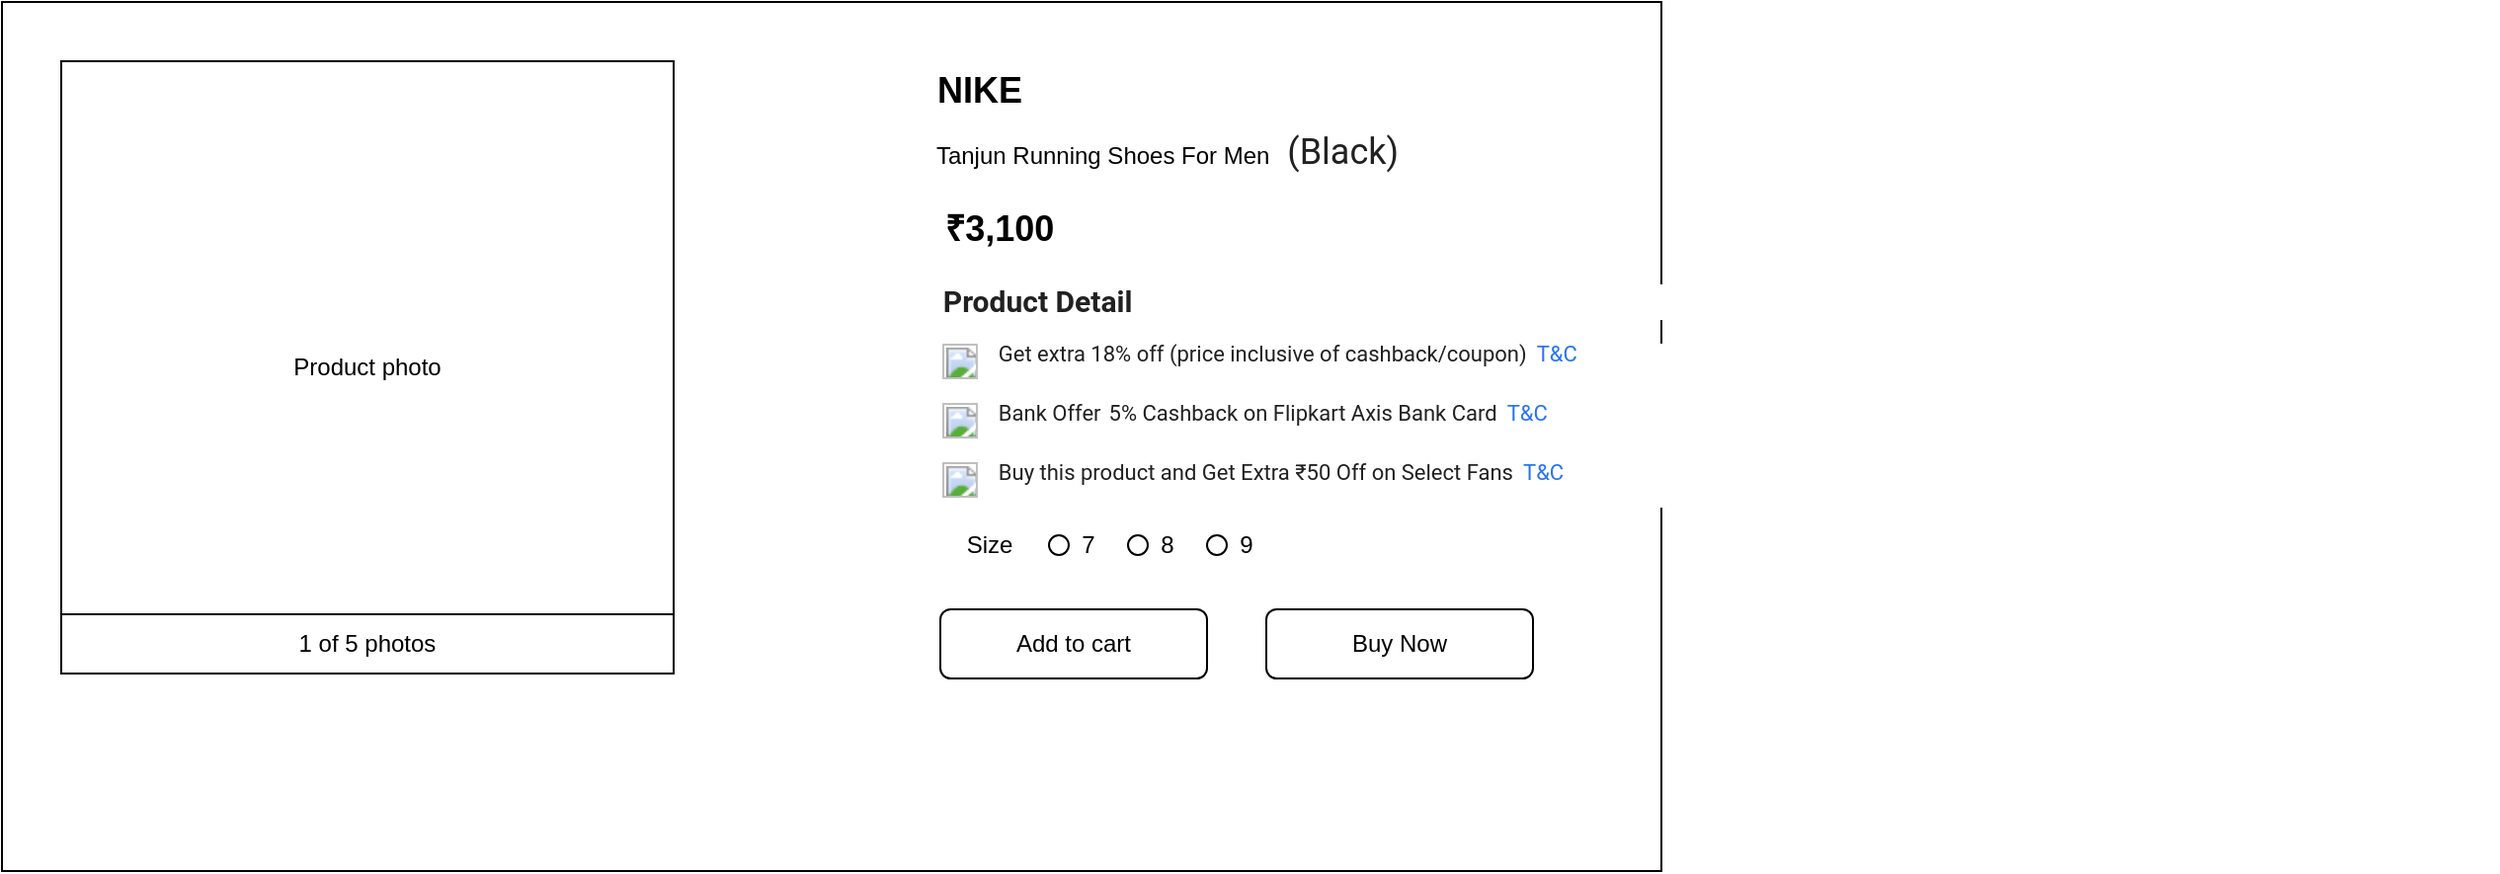 <mxfile version="21.1.8" type="device">
  <diagram name="Page-1" id="HzrodzadPf_l3Fldr79g">
    <mxGraphModel dx="880" dy="452" grid="1" gridSize="10" guides="1" tooltips="1" connect="1" arrows="1" fold="1" page="1" pageScale="1" pageWidth="850" pageHeight="1100" math="0" shadow="0">
      <root>
        <mxCell id="0" />
        <mxCell id="1" parent="0" />
        <mxCell id="a0AgB7d9Z4Yhae3kFxeg-1" value="" style="rounded=0;whiteSpace=wrap;html=1;" vertex="1" parent="1">
          <mxGeometry y="30" width="840" height="440" as="geometry" />
        </mxCell>
        <mxCell id="a0AgB7d9Z4Yhae3kFxeg-2" value="Product photo" style="whiteSpace=wrap;html=1;aspect=fixed;" vertex="1" parent="1">
          <mxGeometry x="30" y="60" width="310" height="310" as="geometry" />
        </mxCell>
        <mxCell id="a0AgB7d9Z4Yhae3kFxeg-3" value="1 of 5 photos" style="rounded=0;whiteSpace=wrap;html=1;" vertex="1" parent="1">
          <mxGeometry x="30" y="340" width="310" height="30" as="geometry" />
        </mxCell>
        <mxCell id="a0AgB7d9Z4Yhae3kFxeg-4" value="" style="shape=image;html=1;verticalAlign=top;verticalLabelPosition=bottom;labelBackgroundColor=#ffffff;imageAspect=0;aspect=fixed;image=https://cdn1.iconfinder.com/data/icons/material-core/12/chevron-right-128.png" vertex="1" parent="1">
          <mxGeometry x="226" y="345" width="20" height="20" as="geometry" />
        </mxCell>
        <mxCell id="a0AgB7d9Z4Yhae3kFxeg-5" value="" style="shape=image;html=1;verticalAlign=top;verticalLabelPosition=bottom;labelBackgroundColor=#ffffff;imageAspect=0;aspect=fixed;image=https://cdn1.iconfinder.com/data/icons/material-core/12/chevron-left-128.png" vertex="1" parent="1">
          <mxGeometry x="120" y="345" width="20" height="20" as="geometry" />
        </mxCell>
        <mxCell id="a0AgB7d9Z4Yhae3kFxeg-6" value="&lt;b&gt;&lt;font style=&quot;font-size: 18px;&quot;&gt;NIKE&lt;/font&gt;&lt;/b&gt;" style="text;html=1;strokeColor=none;fillColor=none;align=center;verticalAlign=middle;whiteSpace=wrap;rounded=0;" vertex="1" parent="1">
          <mxGeometry x="450" y="60" width="90" height="30" as="geometry" />
        </mxCell>
        <mxCell id="a0AgB7d9Z4Yhae3kFxeg-7" value="Tanjun Running Shoes For Men&lt;span style=&quot;color: rgb(33, 33, 33); font-family: Roboto, Arial, sans-serif; font-size: 18px; text-align: start; background-color: rgb(255, 255, 255);&quot;&gt;&amp;nbsp;&amp;nbsp;(Black)&lt;/span&gt;" style="text;html=1;strokeColor=none;fillColor=none;align=center;verticalAlign=middle;whiteSpace=wrap;rounded=0;" vertex="1" parent="1">
          <mxGeometry x="470" y="90" width="240" height="30" as="geometry" />
        </mxCell>
        <mxCell id="a0AgB7d9Z4Yhae3kFxeg-8" value="&lt;b&gt;&lt;font style=&quot;font-size: 18px;&quot;&gt;₹3,100&lt;/font&gt;&lt;/b&gt;" style="text;html=1;strokeColor=none;fillColor=none;align=center;verticalAlign=middle;whiteSpace=wrap;rounded=0;" vertex="1" parent="1">
          <mxGeometry x="470" y="130" width="70" height="30" as="geometry" />
        </mxCell>
        <mxCell id="a0AgB7d9Z4Yhae3kFxeg-11" value="&lt;div style=&quot;border-color: var(--border-color); box-sizing: border-box; margin: 8px 0px 0px; padding: 0px; color: rgb(33, 33, 33); font-family: Roboto, Arial, sans-serif; text-align: start; background-color: rgb(255, 255, 255);&quot; class=&quot;_3Z0lU8&quot;&gt;&lt;div style=&quot;border-color: var(--border-color); box-sizing: border-box; margin: 0px; padding: 0px;&quot; class=&quot;rd9nIL&quot;&gt;&lt;font style=&quot;border-color: var(--border-color); font-size: 15px;&quot;&gt;&lt;b style=&quot;border-color: var(--border-color);&quot;&gt;Product Detail&lt;/b&gt;&lt;/font&gt;&lt;/div&gt;&lt;/div&gt;&lt;div style=&quot;border-color: var(--border-color); box-sizing: border-box; margin: 0px; padding: 0px; line-height: 1.43; color: rgb(33, 33, 33); position: relative; font-family: Roboto, Arial, sans-serif; text-align: start; background-color: rgb(255, 255, 255); font-size: 11px;&quot; class=&quot;_3TT44I&quot;&gt;&lt;div style=&quot;border-color: var(--border-color); box-sizing: border-box; margin: 0px; padding: 0px;&quot; class=&quot;WT_FyS&quot;&gt;&lt;div style=&quot;border-color: var(--border-color); box-sizing: border-box; margin: 0px; padding: 0px;&quot; class=&quot;XUp0WS&quot;&gt;&lt;span style=&quot;border-color: var(--border-color); box-sizing: border-box; margin: 12px 0px 0px; padding: 0px; display: flex; flex-flow: row wrap; width: 787.203px;&quot; class=&quot;_3j4Zjq row&quot;&gt;&lt;img style=&quot;border: none; box-sizing: border-box; margin: 0px 10px 0px 0px; padding: 0px; color: inherit; outline: none;&quot; class=&quot;_3HLfAg&quot; height=&quot;18&quot; width=&quot;18&quot; src=&quot;https://rukminim1.flixcart.com/www/36/36/promos/06/09/2016/c22c9fc4-0555-4460-8401-bf5c28d7ba29.png?q=90&quot;&gt;&lt;li style=&quot;border-color: var(--border-color); box-sizing: border-box; margin: -2px 0px 0px; padding: 0px; list-style: none; width: 739.969px; display: inline-block; vertical-align: top;&quot; class=&quot;_16eBzU col&quot;&gt;Get extra 18% off (price inclusive of cashback/coupon)&lt;div style=&quot;border-color: var(--border-color); box-sizing: border-box; margin: 0px; padding: 0px; display: inline-block; position: relative;&quot; class=&quot;Bv11UC _1qNw3R&quot;&gt;&lt;span style=&quot;border-color: var(--border-color); box-sizing: border-box; margin: 0px 0px 0px 5px; padding: 0px; color: rgb(40, 116, 240); display: inline-block; cursor: pointer;&quot; class=&quot;fGhUR2&quot;&gt;T&amp;amp;C&lt;/span&gt;&lt;/div&gt;&lt;br style=&quot;border-color: var(--border-color);&quot;&gt;&lt;/li&gt;&lt;/span&gt;&lt;span style=&quot;border-color: var(--border-color); box-sizing: border-box; margin: 12px 0px 0px; padding: 0px; display: flex; flex-flow: row wrap; width: 787.203px;&quot; class=&quot;_3j4Zjq row&quot;&gt;&lt;img style=&quot;border: none; box-sizing: border-box; margin: 0px 10px 0px 0px; padding: 0px; color: inherit; outline: none;&quot; class=&quot;_3HLfAg&quot; height=&quot;18&quot; width=&quot;18&quot; src=&quot;https://rukminim1.flixcart.com/www/36/36/promos/06/09/2016/c22c9fc4-0555-4460-8401-bf5c28d7ba29.png?q=90&quot;&gt;&lt;li style=&quot;border-color: var(--border-color); box-sizing: border-box; margin: -2px 0px 0px; padding: 0px; list-style: none; width: 739.969px; display: inline-block; vertical-align: top;&quot; class=&quot;_16eBzU col&quot;&gt;&lt;font style=&quot;border-color: var(--border-color);&quot;&gt;&lt;span style=&quot;border-color: var(--border-color); box-sizing: border-box; margin: 0px; padding: 0px 4px 0px 0px;&quot; class=&quot;u8dYXW&quot;&gt;Bank Offer&lt;/span&gt;&lt;span style=&quot;border-color: var(--border-color); box-sizing: border-box; margin: 0px; padding: 0px;&quot;&gt;5% Cashback on Flipkart Axis Bank Card&lt;/span&gt;&lt;div style=&quot;border-color: var(--border-color); box-sizing: border-box; margin: 0px; padding: 0px; display: inline-block; position: relative;&quot; class=&quot;Bv11UC _1qNw3R&quot;&gt;&lt;span style=&quot;border-color: var(--border-color); box-sizing: border-box; margin: 0px 0px 0px 5px; padding: 0px; color: rgb(40, 116, 240); display: inline-block; cursor: pointer;&quot; class=&quot;fGhUR2&quot;&gt;T&amp;amp;C&lt;/span&gt;&lt;/div&gt;&lt;/font&gt;&lt;/li&gt;&lt;/span&gt;&lt;span style=&quot;border-color: var(--border-color); box-sizing: border-box; margin: 12px 0px 0px; padding: 0px; display: flex; flex-flow: row wrap; width: 787.203px;&quot; class=&quot;_3j4Zjq row&quot;&gt;&lt;font style=&quot;border-color: var(--border-color);&quot; color=&quot;rgba(0, 0, 0, 0)&quot;&gt;&lt;span style=&quot;border-color: initial; border-width: initial; border-image: initial; outline-color: initial; outline-width: initial;&quot;&gt;&lt;img style=&quot;border: none; box-sizing: border-box; margin: 0px 10px 0px 0px; padding: 0px; color: inherit; outline: none;&quot; class=&quot;_3HLfAg&quot; height=&quot;18&quot; width=&quot;18&quot; src=&quot;https://rukminim1.flixcart.com/www/36/36/promos/06/09/2016/c22c9fc4-0555-4460-8401-bf5c28d7ba29.png?q=90&quot;&gt;&lt;/span&gt;&lt;/font&gt;&lt;li style=&quot;border-color: var(--border-color); box-sizing: border-box; margin: -2px 0px 0px; padding: 0px; list-style: none; width: 739.969px; display: inline-block; vertical-align: top;&quot; class=&quot;_16eBzU col&quot;&gt;&lt;font style=&quot;border-color: var(--border-color);&quot;&gt;&lt;span style=&quot;border-color: var(--border-color); box-sizing: border-box; margin: 0px; padding: 0px;&quot;&gt;Buy this product and Get Extra ₹50 Off on Select Fans&lt;/span&gt;&lt;div style=&quot;border-color: var(--border-color); box-sizing: border-box; margin: 0px; padding: 0px; display: inline-block; position: relative;&quot; class=&quot;Bv11UC _1qNw3R&quot;&gt;&lt;span style=&quot;border-color: var(--border-color); box-sizing: border-box; margin: 0px 0px 0px 5px; padding: 0px; color: rgb(40, 116, 240); display: inline-block; cursor: pointer;&quot; class=&quot;fGhUR2&quot;&gt;T&amp;amp;C&lt;/span&gt;&lt;/div&gt;&lt;/font&gt;&lt;/li&gt;&lt;/span&gt;&lt;/div&gt;&lt;/div&gt;&lt;/div&gt;" style="text;html=1;strokeColor=none;fillColor=none;align=center;verticalAlign=middle;whiteSpace=wrap;rounded=0;" vertex="1" parent="1">
          <mxGeometry x="660" y="120" width="420" height="210" as="geometry" />
        </mxCell>
        <mxCell id="a0AgB7d9Z4Yhae3kFxeg-12" value="Size" style="text;html=1;strokeColor=none;fillColor=none;align=center;verticalAlign=middle;whiteSpace=wrap;rounded=0;" vertex="1" parent="1">
          <mxGeometry x="470" y="290" width="60" height="30" as="geometry" />
        </mxCell>
        <mxCell id="a0AgB7d9Z4Yhae3kFxeg-13" value="7" style="text;html=1;strokeColor=none;fillColor=none;align=center;verticalAlign=middle;whiteSpace=wrap;rounded=0;" vertex="1" parent="1">
          <mxGeometry x="520" y="290" width="60" height="30" as="geometry" />
        </mxCell>
        <mxCell id="a0AgB7d9Z4Yhae3kFxeg-17" value="" style="ellipse;whiteSpace=wrap;html=1;aspect=fixed;" vertex="1" parent="1">
          <mxGeometry x="530" y="300" width="10" height="10" as="geometry" />
        </mxCell>
        <mxCell id="a0AgB7d9Z4Yhae3kFxeg-18" value="8" style="text;html=1;strokeColor=none;fillColor=none;align=center;verticalAlign=middle;whiteSpace=wrap;rounded=0;" vertex="1" parent="1">
          <mxGeometry x="560" y="290" width="60" height="30" as="geometry" />
        </mxCell>
        <mxCell id="a0AgB7d9Z4Yhae3kFxeg-19" value="" style="ellipse;whiteSpace=wrap;html=1;aspect=fixed;" vertex="1" parent="1">
          <mxGeometry x="570" y="300" width="10" height="10" as="geometry" />
        </mxCell>
        <mxCell id="a0AgB7d9Z4Yhae3kFxeg-20" value="" style="ellipse;whiteSpace=wrap;html=1;aspect=fixed;" vertex="1" parent="1">
          <mxGeometry x="610" y="300" width="10" height="10" as="geometry" />
        </mxCell>
        <mxCell id="a0AgB7d9Z4Yhae3kFxeg-21" value="9" style="text;html=1;strokeColor=none;fillColor=none;align=center;verticalAlign=middle;whiteSpace=wrap;rounded=0;" vertex="1" parent="1">
          <mxGeometry x="600" y="290" width="60" height="30" as="geometry" />
        </mxCell>
        <mxCell id="a0AgB7d9Z4Yhae3kFxeg-22" value="Add to cart" style="rounded=1;whiteSpace=wrap;html=1;" vertex="1" parent="1">
          <mxGeometry x="475" y="337.5" width="135" height="35" as="geometry" />
        </mxCell>
        <mxCell id="a0AgB7d9Z4Yhae3kFxeg-23" value="Buy Now" style="rounded=1;whiteSpace=wrap;html=1;" vertex="1" parent="1">
          <mxGeometry x="640" y="337.5" width="135" height="35" as="geometry" />
        </mxCell>
      </root>
    </mxGraphModel>
  </diagram>
</mxfile>
